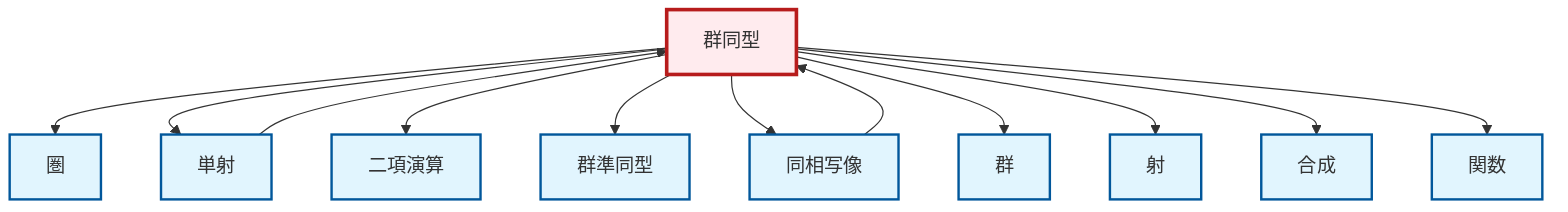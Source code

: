 graph TD
    classDef definition fill:#e1f5fe,stroke:#01579b,stroke-width:2px
    classDef theorem fill:#f3e5f5,stroke:#4a148c,stroke-width:2px
    classDef axiom fill:#fff3e0,stroke:#e65100,stroke-width:2px
    classDef example fill:#e8f5e9,stroke:#1b5e20,stroke-width:2px
    classDef current fill:#ffebee,stroke:#b71c1c,stroke-width:3px
    def-composition["合成"]:::definition
    def-function["関数"]:::definition
    def-isomorphism["群同型"]:::definition
    def-morphism["射"]:::definition
    def-category["圏"]:::definition
    def-homomorphism["群準同型"]:::definition
    def-group["群"]:::definition
    def-monomorphism["単射"]:::definition
    def-binary-operation["二項演算"]:::definition
    def-homeomorphism["同相写像"]:::definition
    def-isomorphism --> def-category
    def-isomorphism --> def-monomorphism
    def-isomorphism --> def-binary-operation
    def-homeomorphism --> def-isomorphism
    def-isomorphism --> def-homomorphism
    def-isomorphism --> def-homeomorphism
    def-monomorphism --> def-isomorphism
    def-isomorphism --> def-group
    def-isomorphism --> def-morphism
    def-isomorphism --> def-composition
    def-isomorphism --> def-function
    class def-isomorphism current